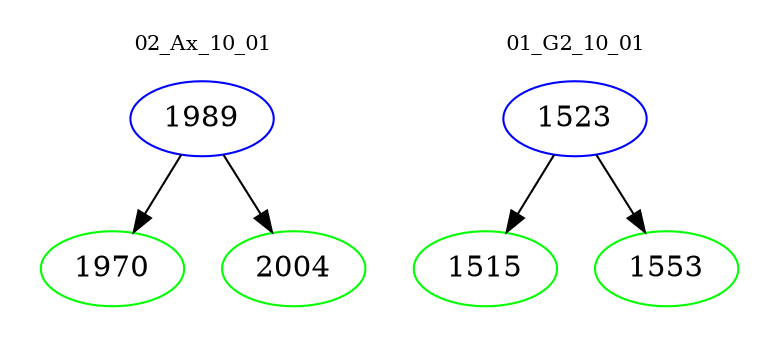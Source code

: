 digraph{
subgraph cluster_0 {
color = white
label = "02_Ax_10_01";
fontsize=10;
T0_1989 [label="1989", color="blue"]
T0_1989 -> T0_1970 [color="black"]
T0_1970 [label="1970", color="green"]
T0_1989 -> T0_2004 [color="black"]
T0_2004 [label="2004", color="green"]
}
subgraph cluster_1 {
color = white
label = "01_G2_10_01";
fontsize=10;
T1_1523 [label="1523", color="blue"]
T1_1523 -> T1_1515 [color="black"]
T1_1515 [label="1515", color="green"]
T1_1523 -> T1_1553 [color="black"]
T1_1553 [label="1553", color="green"]
}
}
